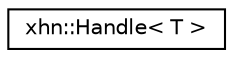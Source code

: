 digraph "Graphical Class Hierarchy"
{
  edge [fontname="Helvetica",fontsize="10",labelfontname="Helvetica",labelfontsize="10"];
  node [fontname="Helvetica",fontsize="10",shape=record];
  rankdir="LR";
  Node1 [label="xhn::Handle\< T \>",height=0.2,width=0.4,color="black", fillcolor="white", style="filled",URL="$classxhn_1_1_handle.html",tooltip="Handle 这个东西的存在是为了解决Command在channel里传递的问题，Handle可以直接拷贝，不像SmartPtr. "];
}
